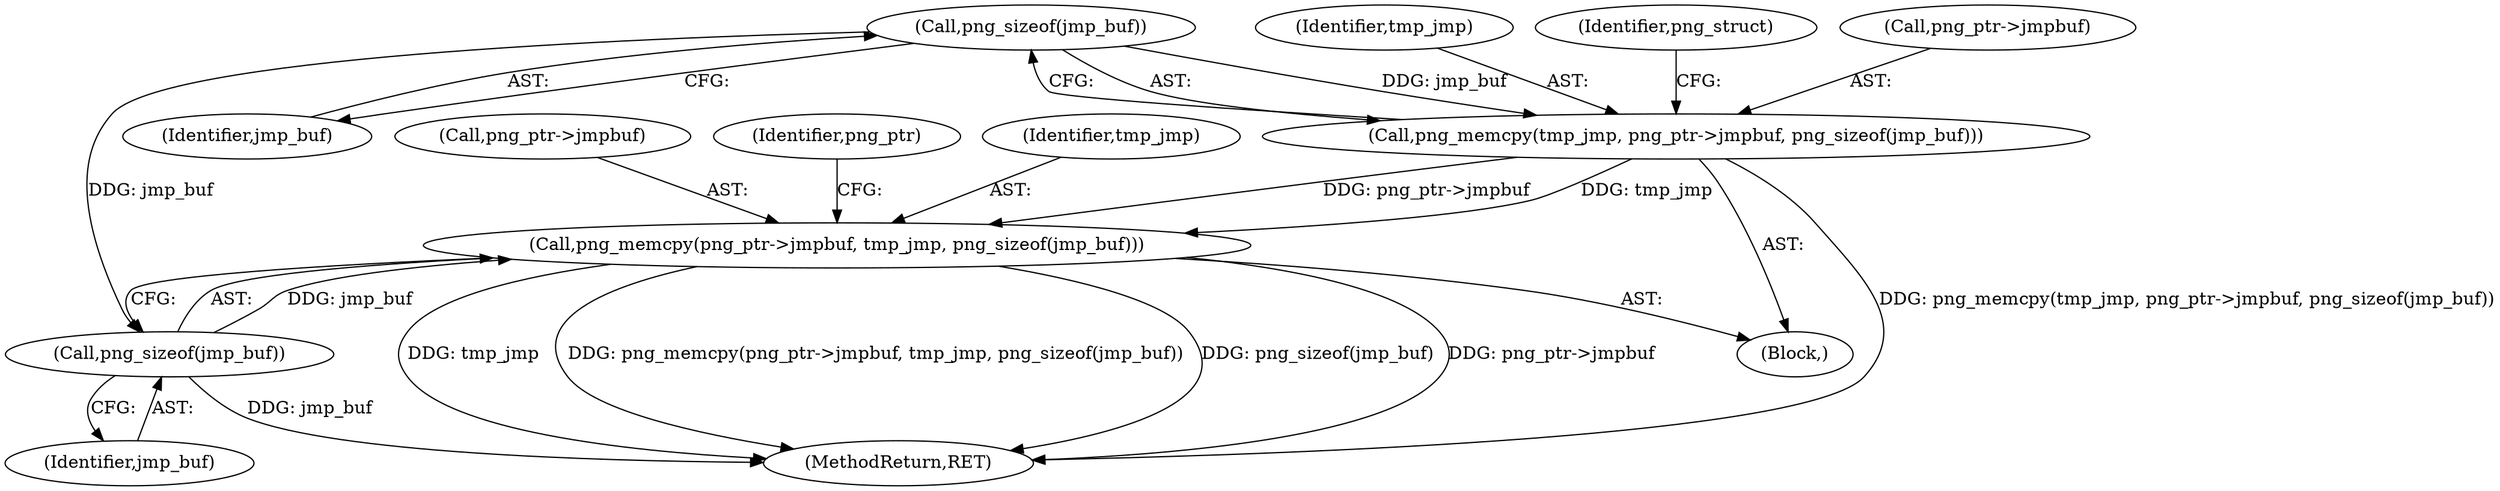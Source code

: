 digraph "0_Chrome_7f3d85b096f66870a15b37c2f40b219b2e292693_28@API" {
"1000163" [label="(Call,png_sizeof(jmp_buf))"];
"1000158" [label="(Call,png_memcpy(tmp_jmp, png_ptr->jmpbuf, png_sizeof(jmp_buf)))"];
"1000198" [label="(Call,png_memcpy(png_ptr->jmpbuf, tmp_jmp, png_sizeof(jmp_buf)))"];
"1000203" [label="(Call,png_sizeof(jmp_buf))"];
"1000159" [label="(Identifier,tmp_jmp)"];
"1000198" [label="(Call,png_memcpy(png_ptr->jmpbuf, tmp_jmp, png_sizeof(jmp_buf)))"];
"1000203" [label="(Call,png_sizeof(jmp_buf))"];
"1000199" [label="(Call,png_ptr->jmpbuf)"];
"1000206" [label="(Identifier,png_ptr)"];
"1000164" [label="(Identifier,jmp_buf)"];
"1000110" [label="(Block,)"];
"1000163" [label="(Call,png_sizeof(jmp_buf))"];
"1000168" [label="(Identifier,png_struct)"];
"1000204" [label="(Identifier,jmp_buf)"];
"1000202" [label="(Identifier,tmp_jmp)"];
"1000160" [label="(Call,png_ptr->jmpbuf)"];
"1000158" [label="(Call,png_memcpy(tmp_jmp, png_ptr->jmpbuf, png_sizeof(jmp_buf)))"];
"1000228" [label="(MethodReturn,RET)"];
"1000163" -> "1000158"  [label="AST: "];
"1000163" -> "1000164"  [label="CFG: "];
"1000164" -> "1000163"  [label="AST: "];
"1000158" -> "1000163"  [label="CFG: "];
"1000163" -> "1000158"  [label="DDG: jmp_buf"];
"1000163" -> "1000203"  [label="DDG: jmp_buf"];
"1000158" -> "1000110"  [label="AST: "];
"1000159" -> "1000158"  [label="AST: "];
"1000160" -> "1000158"  [label="AST: "];
"1000168" -> "1000158"  [label="CFG: "];
"1000158" -> "1000228"  [label="DDG: png_memcpy(tmp_jmp, png_ptr->jmpbuf, png_sizeof(jmp_buf))"];
"1000158" -> "1000198"  [label="DDG: png_ptr->jmpbuf"];
"1000158" -> "1000198"  [label="DDG: tmp_jmp"];
"1000198" -> "1000110"  [label="AST: "];
"1000198" -> "1000203"  [label="CFG: "];
"1000199" -> "1000198"  [label="AST: "];
"1000202" -> "1000198"  [label="AST: "];
"1000203" -> "1000198"  [label="AST: "];
"1000206" -> "1000198"  [label="CFG: "];
"1000198" -> "1000228"  [label="DDG: png_sizeof(jmp_buf)"];
"1000198" -> "1000228"  [label="DDG: png_ptr->jmpbuf"];
"1000198" -> "1000228"  [label="DDG: tmp_jmp"];
"1000198" -> "1000228"  [label="DDG: png_memcpy(png_ptr->jmpbuf, tmp_jmp, png_sizeof(jmp_buf))"];
"1000203" -> "1000198"  [label="DDG: jmp_buf"];
"1000203" -> "1000204"  [label="CFG: "];
"1000204" -> "1000203"  [label="AST: "];
"1000203" -> "1000228"  [label="DDG: jmp_buf"];
}
